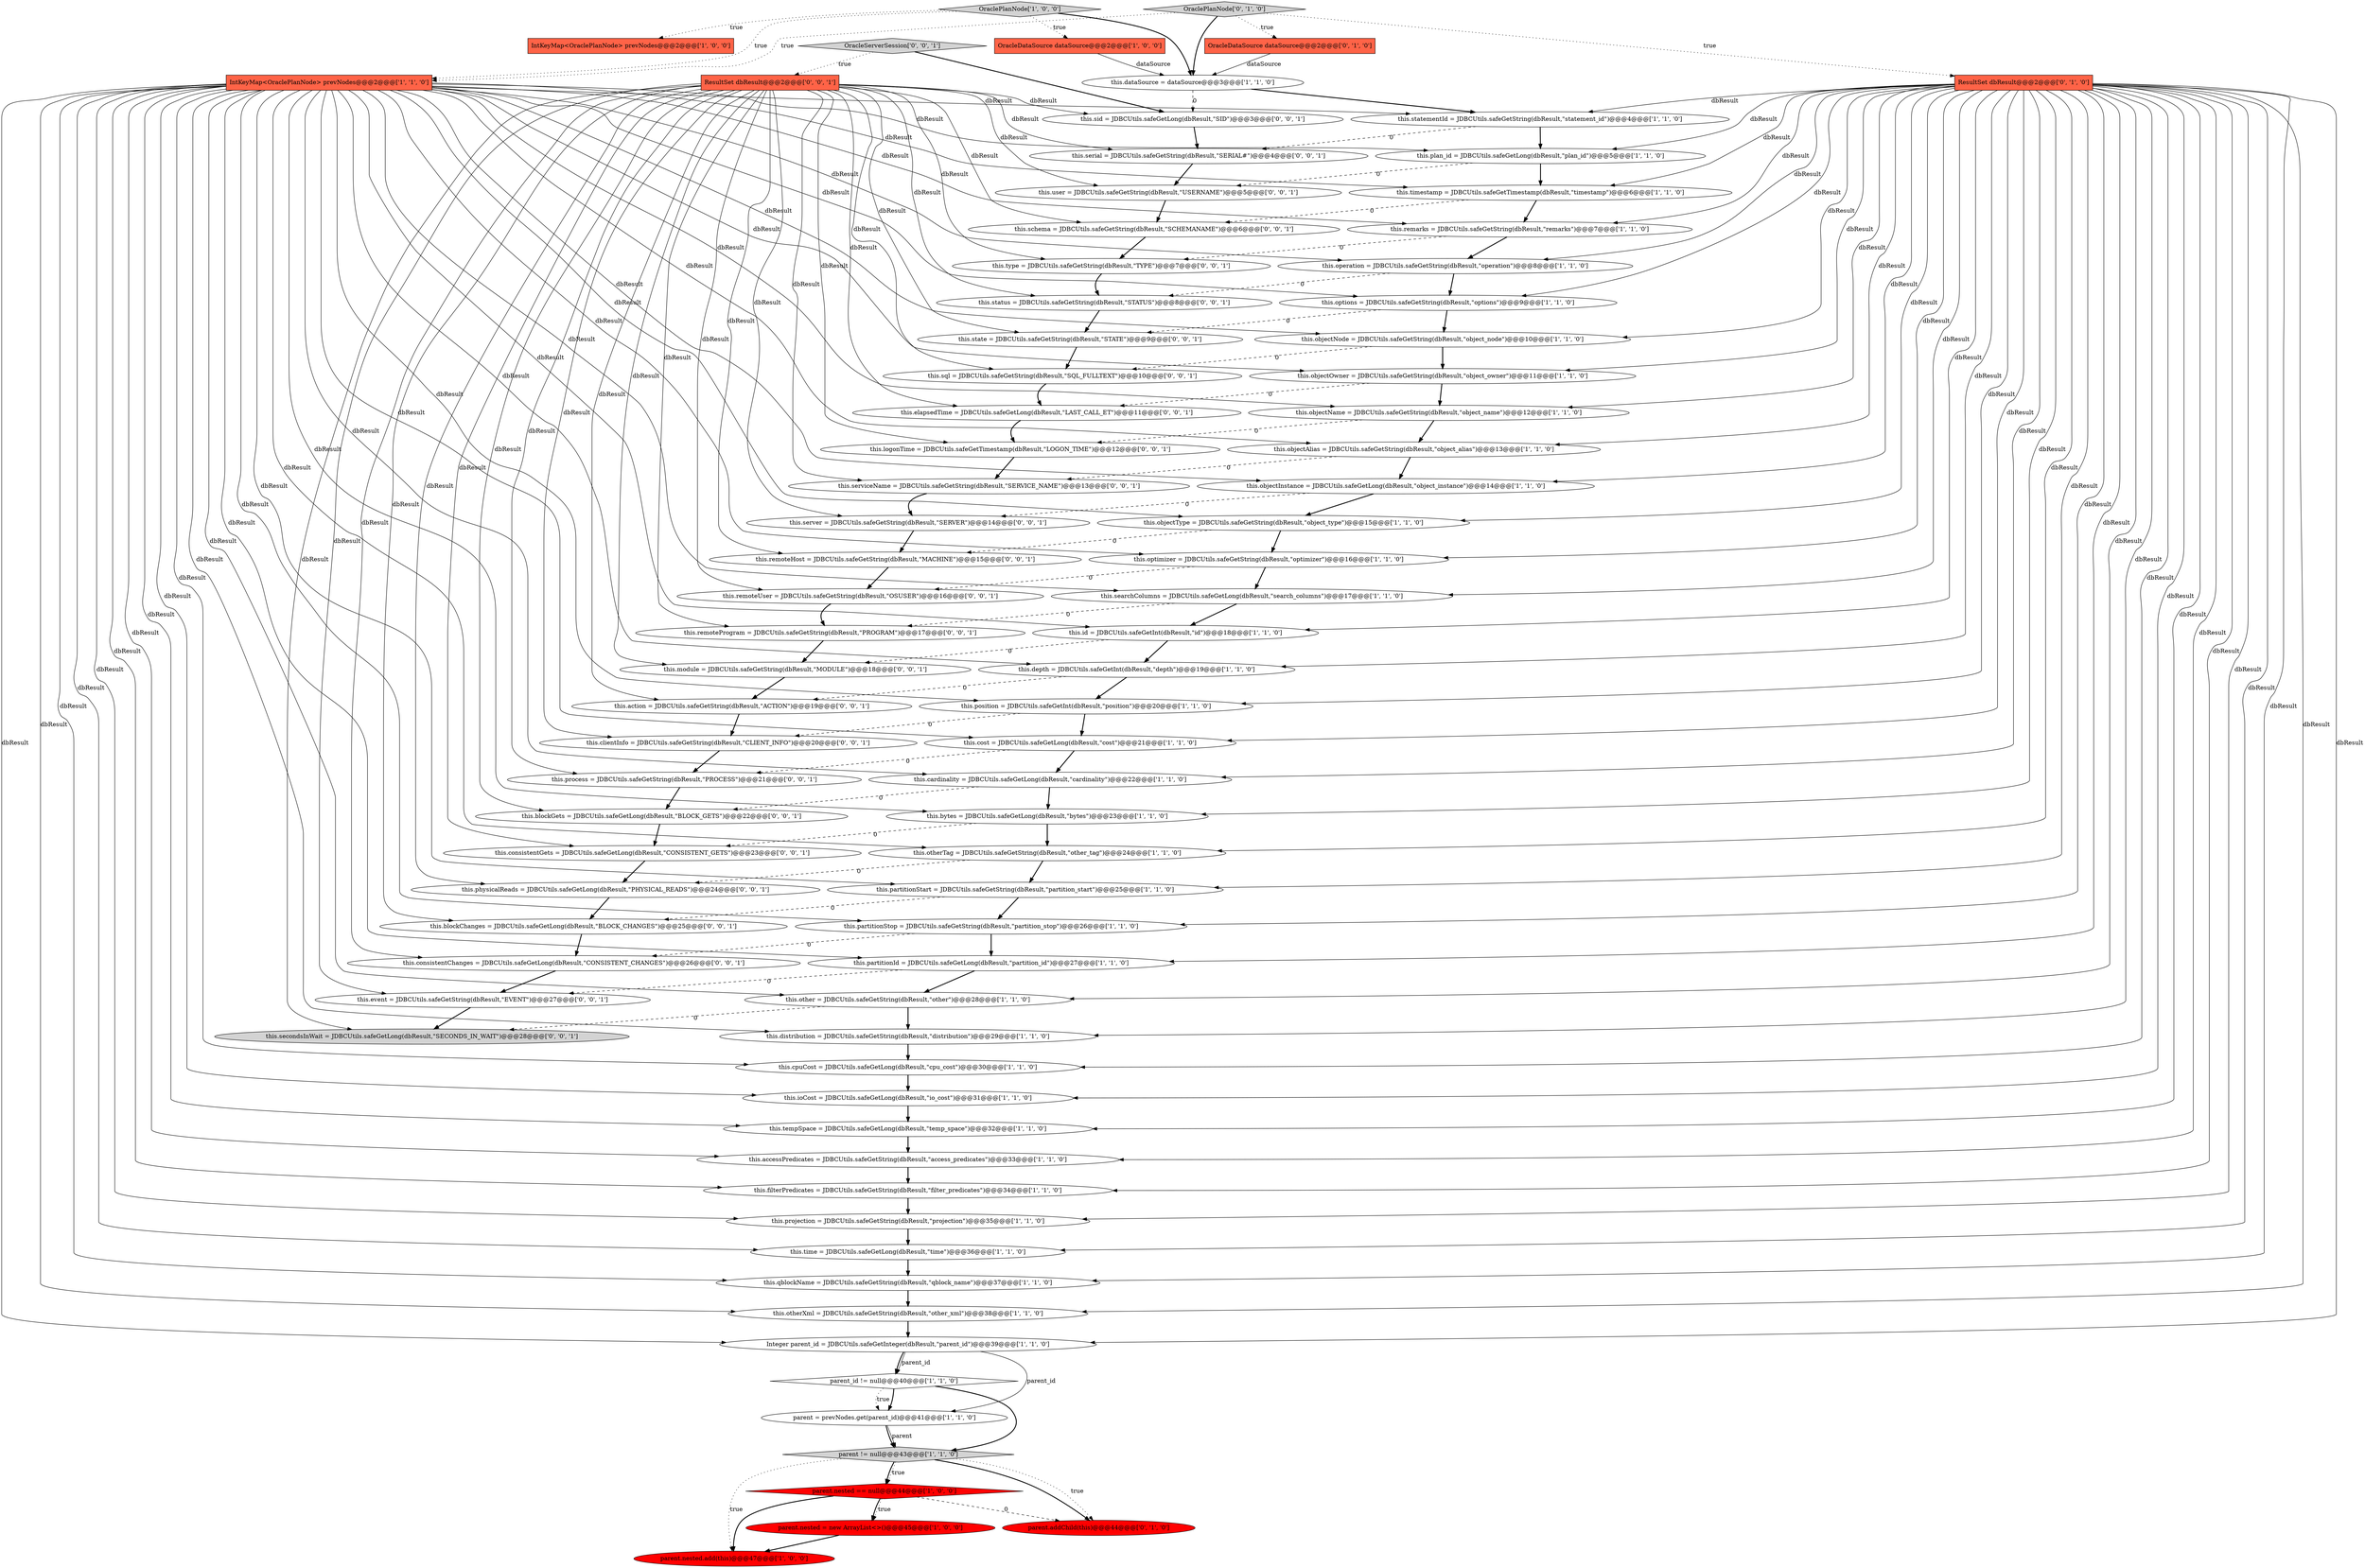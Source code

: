digraph {
30 [style = filled, label = "this.objectType = JDBCUtils.safeGetString(dbResult,\"object_type\")@@@15@@@['1', '1', '0']", fillcolor = white, shape = ellipse image = "AAA0AAABBB1BBB"];
58 [style = filled, label = "this.serviceName = JDBCUtils.safeGetString(dbResult,\"SERVICE_NAME\")@@@13@@@['0', '0', '1']", fillcolor = white, shape = ellipse image = "AAA0AAABBB3BBB"];
45 [style = filled, label = "OraclePlanNode['1', '0', '0']", fillcolor = lightgray, shape = diamond image = "AAA0AAABBB1BBB"];
16 [style = filled, label = "this.qblockName = JDBCUtils.safeGetString(dbResult,\"qblock_name\")@@@37@@@['1', '1', '0']", fillcolor = white, shape = ellipse image = "AAA0AAABBB1BBB"];
23 [style = filled, label = "this.partitionId = JDBCUtils.safeGetLong(dbResult,\"partition_id\")@@@27@@@['1', '1', '0']", fillcolor = white, shape = ellipse image = "AAA0AAABBB1BBB"];
29 [style = filled, label = "this.partitionStart = JDBCUtils.safeGetString(dbResult,\"partition_start\")@@@25@@@['1', '1', '0']", fillcolor = white, shape = ellipse image = "AAA0AAABBB1BBB"];
32 [style = filled, label = "this.distribution = JDBCUtils.safeGetString(dbResult,\"distribution\")@@@29@@@['1', '1', '0']", fillcolor = white, shape = ellipse image = "AAA0AAABBB1BBB"];
14 [style = filled, label = "this.operation = JDBCUtils.safeGetString(dbResult,\"operation\")@@@8@@@['1', '1', '0']", fillcolor = white, shape = ellipse image = "AAA0AAABBB1BBB"];
55 [style = filled, label = "this.status = JDBCUtils.safeGetString(dbResult,\"STATUS\")@@@8@@@['0', '0', '1']", fillcolor = white, shape = ellipse image = "AAA0AAABBB3BBB"];
24 [style = filled, label = "this.searchColumns = JDBCUtils.safeGetLong(dbResult,\"search_columns\")@@@17@@@['1', '1', '0']", fillcolor = white, shape = ellipse image = "AAA0AAABBB1BBB"];
51 [style = filled, label = "this.module = JDBCUtils.safeGetString(dbResult,\"MODULE\")@@@18@@@['0', '0', '1']", fillcolor = white, shape = ellipse image = "AAA0AAABBB3BBB"];
68 [style = filled, label = "OracleServerSession['0', '0', '1']", fillcolor = lightgray, shape = diamond image = "AAA0AAABBB3BBB"];
71 [style = filled, label = "this.consistentGets = JDBCUtils.safeGetLong(dbResult,\"CONSISTENT_GETS\")@@@23@@@['0', '0', '1']", fillcolor = white, shape = ellipse image = "AAA0AAABBB3BBB"];
59 [style = filled, label = "this.state = JDBCUtils.safeGetString(dbResult,\"STATE\")@@@9@@@['0', '0', '1']", fillcolor = white, shape = ellipse image = "AAA0AAABBB3BBB"];
35 [style = filled, label = "this.id = JDBCUtils.safeGetInt(dbResult,\"id\")@@@18@@@['1', '1', '0']", fillcolor = white, shape = ellipse image = "AAA0AAABBB1BBB"];
46 [style = filled, label = "this.dataSource = dataSource@@@3@@@['1', '1', '0']", fillcolor = white, shape = ellipse image = "AAA0AAABBB1BBB"];
67 [style = filled, label = "this.blockGets = JDBCUtils.safeGetLong(dbResult,\"BLOCK_GETS\")@@@22@@@['0', '0', '1']", fillcolor = white, shape = ellipse image = "AAA0AAABBB3BBB"];
11 [style = filled, label = "this.projection = JDBCUtils.safeGetString(dbResult,\"projection\")@@@35@@@['1', '1', '0']", fillcolor = white, shape = ellipse image = "AAA0AAABBB1BBB"];
18 [style = filled, label = "this.remarks = JDBCUtils.safeGetString(dbResult,\"remarks\")@@@7@@@['1', '1', '0']", fillcolor = white, shape = ellipse image = "AAA0AAABBB1BBB"];
44 [style = filled, label = "this.other = JDBCUtils.safeGetString(dbResult,\"other\")@@@28@@@['1', '1', '0']", fillcolor = white, shape = ellipse image = "AAA0AAABBB1BBB"];
61 [style = filled, label = "this.event = JDBCUtils.safeGetString(dbResult,\"EVENT\")@@@27@@@['0', '0', '1']", fillcolor = white, shape = ellipse image = "AAA0AAABBB3BBB"];
8 [style = filled, label = "this.objectName = JDBCUtils.safeGetString(dbResult,\"object_name\")@@@12@@@['1', '1', '0']", fillcolor = white, shape = ellipse image = "AAA0AAABBB1BBB"];
36 [style = filled, label = "this.cardinality = JDBCUtils.safeGetLong(dbResult,\"cardinality\")@@@22@@@['1', '1', '0']", fillcolor = white, shape = ellipse image = "AAA0AAABBB1BBB"];
56 [style = filled, label = "this.sql = JDBCUtils.safeGetString(dbResult,\"SQL_FULLTEXT\")@@@10@@@['0', '0', '1']", fillcolor = white, shape = ellipse image = "AAA0AAABBB3BBB"];
6 [style = filled, label = "this.otherXml = JDBCUtils.safeGetString(dbResult,\"other_xml\")@@@38@@@['1', '1', '0']", fillcolor = white, shape = ellipse image = "AAA0AAABBB1BBB"];
27 [style = filled, label = "IntKeyMap<OraclePlanNode> prevNodes@@@2@@@['1', '0', '0']", fillcolor = tomato, shape = box image = "AAA0AAABBB1BBB"];
49 [style = filled, label = "OracleDataSource dataSource@@@2@@@['0', '1', '0']", fillcolor = tomato, shape = box image = "AAA0AAABBB2BBB"];
60 [style = filled, label = "this.consistentChanges = JDBCUtils.safeGetLong(dbResult,\"CONSISTENT_CHANGES\")@@@26@@@['0', '0', '1']", fillcolor = white, shape = ellipse image = "AAA0AAABBB3BBB"];
72 [style = filled, label = "this.physicalReads = JDBCUtils.safeGetLong(dbResult,\"PHYSICAL_READS\")@@@24@@@['0', '0', '1']", fillcolor = white, shape = ellipse image = "AAA0AAABBB3BBB"];
31 [style = filled, label = "IntKeyMap<OraclePlanNode> prevNodes@@@2@@@['1', '1', '0']", fillcolor = tomato, shape = box image = "AAA0AAABBB1BBB"];
41 [style = filled, label = "parent = prevNodes.get(parent_id)@@@41@@@['1', '1', '0']", fillcolor = white, shape = ellipse image = "AAA0AAABBB1BBB"];
12 [style = filled, label = "this.optimizer = JDBCUtils.safeGetString(dbResult,\"optimizer\")@@@16@@@['1', '1', '0']", fillcolor = white, shape = ellipse image = "AAA0AAABBB1BBB"];
28 [style = filled, label = "this.plan_id = JDBCUtils.safeGetLong(dbResult,\"plan_id\")@@@5@@@['1', '1', '0']", fillcolor = white, shape = ellipse image = "AAA0AAABBB1BBB"];
42 [style = filled, label = "this.objectOwner = JDBCUtils.safeGetString(dbResult,\"object_owner\")@@@11@@@['1', '1', '0']", fillcolor = white, shape = ellipse image = "AAA0AAABBB1BBB"];
78 [style = filled, label = "this.sid = JDBCUtils.safeGetLong(dbResult,\"SID\")@@@3@@@['0', '0', '1']", fillcolor = white, shape = ellipse image = "AAA0AAABBB3BBB"];
13 [style = filled, label = "this.bytes = JDBCUtils.safeGetLong(dbResult,\"bytes\")@@@23@@@['1', '1', '0']", fillcolor = white, shape = ellipse image = "AAA0AAABBB1BBB"];
48 [style = filled, label = "ResultSet dbResult@@@2@@@['0', '1', '0']", fillcolor = tomato, shape = box image = "AAA0AAABBB2BBB"];
0 [style = filled, label = "this.otherTag = JDBCUtils.safeGetString(dbResult,\"other_tag\")@@@24@@@['1', '1', '0']", fillcolor = white, shape = ellipse image = "AAA0AAABBB1BBB"];
77 [style = filled, label = "this.blockChanges = JDBCUtils.safeGetLong(dbResult,\"BLOCK_CHANGES\")@@@25@@@['0', '0', '1']", fillcolor = white, shape = ellipse image = "AAA0AAABBB3BBB"];
33 [style = filled, label = "this.time = JDBCUtils.safeGetLong(dbResult,\"time\")@@@36@@@['1', '1', '0']", fillcolor = white, shape = ellipse image = "AAA0AAABBB1BBB"];
15 [style = filled, label = "this.options = JDBCUtils.safeGetString(dbResult,\"options\")@@@9@@@['1', '1', '0']", fillcolor = white, shape = ellipse image = "AAA0AAABBB1BBB"];
22 [style = filled, label = "parent_id != null@@@40@@@['1', '1', '0']", fillcolor = white, shape = diamond image = "AAA0AAABBB1BBB"];
40 [style = filled, label = "this.position = JDBCUtils.safeGetInt(dbResult,\"position\")@@@20@@@['1', '1', '0']", fillcolor = white, shape = ellipse image = "AAA0AAABBB1BBB"];
57 [style = filled, label = "this.logonTime = JDBCUtils.safeGetTimestamp(dbResult,\"LOGON_TIME\")@@@12@@@['0', '0', '1']", fillcolor = white, shape = ellipse image = "AAA0AAABBB3BBB"];
63 [style = filled, label = "this.type = JDBCUtils.safeGetString(dbResult,\"TYPE\")@@@7@@@['0', '0', '1']", fillcolor = white, shape = ellipse image = "AAA0AAABBB3BBB"];
65 [style = filled, label = "this.secondsInWait = JDBCUtils.safeGetLong(dbResult,\"SECONDS_IN_WAIT\")@@@28@@@['0', '0', '1']", fillcolor = lightgray, shape = ellipse image = "AAA0AAABBB3BBB"];
75 [style = filled, label = "this.serial = JDBCUtils.safeGetString(dbResult,\"SERIAL#\")@@@4@@@['0', '0', '1']", fillcolor = white, shape = ellipse image = "AAA0AAABBB3BBB"];
5 [style = filled, label = "this.ioCost = JDBCUtils.safeGetLong(dbResult,\"io_cost\")@@@31@@@['1', '1', '0']", fillcolor = white, shape = ellipse image = "AAA0AAABBB1BBB"];
39 [style = filled, label = "parent.nested.add(this)@@@47@@@['1', '0', '0']", fillcolor = red, shape = ellipse image = "AAA1AAABBB1BBB"];
76 [style = filled, label = "this.remoteUser = JDBCUtils.safeGetString(dbResult,\"OSUSER\")@@@16@@@['0', '0', '1']", fillcolor = white, shape = ellipse image = "AAA0AAABBB3BBB"];
66 [style = filled, label = "this.server = JDBCUtils.safeGetString(dbResult,\"SERVER\")@@@14@@@['0', '0', '1']", fillcolor = white, shape = ellipse image = "AAA0AAABBB3BBB"];
34 [style = filled, label = "parent.nested == null@@@44@@@['1', '0', '0']", fillcolor = red, shape = diamond image = "AAA1AAABBB1BBB"];
74 [style = filled, label = "this.elapsedTime = JDBCUtils.safeGetLong(dbResult,\"LAST_CALL_ET\")@@@11@@@['0', '0', '1']", fillcolor = white, shape = ellipse image = "AAA0AAABBB3BBB"];
2 [style = filled, label = "parent.nested = new ArrayList<>()@@@45@@@['1', '0', '0']", fillcolor = red, shape = ellipse image = "AAA1AAABBB1BBB"];
10 [style = filled, label = "this.depth = JDBCUtils.safeGetInt(dbResult,\"depth\")@@@19@@@['1', '1', '0']", fillcolor = white, shape = ellipse image = "AAA0AAABBB1BBB"];
19 [style = filled, label = "this.accessPredicates = JDBCUtils.safeGetString(dbResult,\"access_predicates\")@@@33@@@['1', '1', '0']", fillcolor = white, shape = ellipse image = "AAA0AAABBB1BBB"];
4 [style = filled, label = "this.cost = JDBCUtils.safeGetLong(dbResult,\"cost\")@@@21@@@['1', '1', '0']", fillcolor = white, shape = ellipse image = "AAA0AAABBB1BBB"];
9 [style = filled, label = "this.partitionStop = JDBCUtils.safeGetString(dbResult,\"partition_stop\")@@@26@@@['1', '1', '0']", fillcolor = white, shape = ellipse image = "AAA0AAABBB1BBB"];
20 [style = filled, label = "this.filterPredicates = JDBCUtils.safeGetString(dbResult,\"filter_predicates\")@@@34@@@['1', '1', '0']", fillcolor = white, shape = ellipse image = "AAA0AAABBB1BBB"];
37 [style = filled, label = "this.cpuCost = JDBCUtils.safeGetLong(dbResult,\"cpu_cost\")@@@30@@@['1', '1', '0']", fillcolor = white, shape = ellipse image = "AAA0AAABBB1BBB"];
62 [style = filled, label = "this.schema = JDBCUtils.safeGetString(dbResult,\"SCHEMANAME\")@@@6@@@['0', '0', '1']", fillcolor = white, shape = ellipse image = "AAA0AAABBB3BBB"];
54 [style = filled, label = "this.remoteHost = JDBCUtils.safeGetString(dbResult,\"MACHINE\")@@@15@@@['0', '0', '1']", fillcolor = white, shape = ellipse image = "AAA0AAABBB3BBB"];
25 [style = filled, label = "this.timestamp = JDBCUtils.safeGetTimestamp(dbResult,\"timestamp\")@@@6@@@['1', '1', '0']", fillcolor = white, shape = ellipse image = "AAA0AAABBB1BBB"];
50 [style = filled, label = "OraclePlanNode['0', '1', '0']", fillcolor = lightgray, shape = diamond image = "AAA0AAABBB2BBB"];
17 [style = filled, label = "this.statementId = JDBCUtils.safeGetString(dbResult,\"statement_id\")@@@4@@@['1', '1', '0']", fillcolor = white, shape = ellipse image = "AAA0AAABBB1BBB"];
7 [style = filled, label = "this.objectAlias = JDBCUtils.safeGetString(dbResult,\"object_alias\")@@@13@@@['1', '1', '0']", fillcolor = white, shape = ellipse image = "AAA0AAABBB1BBB"];
47 [style = filled, label = "parent.addChild(this)@@@44@@@['0', '1', '0']", fillcolor = red, shape = ellipse image = "AAA1AAABBB2BBB"];
1 [style = filled, label = "this.tempSpace = JDBCUtils.safeGetLong(dbResult,\"temp_space\")@@@32@@@['1', '1', '0']", fillcolor = white, shape = ellipse image = "AAA0AAABBB1BBB"];
3 [style = filled, label = "this.objectInstance = JDBCUtils.safeGetLong(dbResult,\"object_instance\")@@@14@@@['1', '1', '0']", fillcolor = white, shape = ellipse image = "AAA0AAABBB1BBB"];
64 [style = filled, label = "this.action = JDBCUtils.safeGetString(dbResult,\"ACTION\")@@@19@@@['0', '0', '1']", fillcolor = white, shape = ellipse image = "AAA0AAABBB3BBB"];
69 [style = filled, label = "ResultSet dbResult@@@2@@@['0', '0', '1']", fillcolor = tomato, shape = box image = "AAA0AAABBB3BBB"];
52 [style = filled, label = "this.user = JDBCUtils.safeGetString(dbResult,\"USERNAME\")@@@5@@@['0', '0', '1']", fillcolor = white, shape = ellipse image = "AAA0AAABBB3BBB"];
43 [style = filled, label = "this.objectNode = JDBCUtils.safeGetString(dbResult,\"object_node\")@@@10@@@['1', '1', '0']", fillcolor = white, shape = ellipse image = "AAA0AAABBB1BBB"];
26 [style = filled, label = "Integer parent_id = JDBCUtils.safeGetInteger(dbResult,\"parent_id\")@@@39@@@['1', '1', '0']", fillcolor = white, shape = ellipse image = "AAA0AAABBB1BBB"];
53 [style = filled, label = "this.clientInfo = JDBCUtils.safeGetString(dbResult,\"CLIENT_INFO\")@@@20@@@['0', '0', '1']", fillcolor = white, shape = ellipse image = "AAA0AAABBB3BBB"];
21 [style = filled, label = "OracleDataSource dataSource@@@2@@@['1', '0', '0']", fillcolor = tomato, shape = box image = "AAA0AAABBB1BBB"];
73 [style = filled, label = "this.process = JDBCUtils.safeGetString(dbResult,\"PROCESS\")@@@21@@@['0', '0', '1']", fillcolor = white, shape = ellipse image = "AAA0AAABBB3BBB"];
38 [style = filled, label = "parent != null@@@43@@@['1', '1', '0']", fillcolor = lightgray, shape = diamond image = "AAA0AAABBB1BBB"];
70 [style = filled, label = "this.remoteProgram = JDBCUtils.safeGetString(dbResult,\"PROGRAM\")@@@17@@@['0', '0', '1']", fillcolor = white, shape = ellipse image = "AAA0AAABBB3BBB"];
40->4 [style = bold, label=""];
45->27 [style = dotted, label="true"];
48->42 [style = solid, label="dbResult"];
31->4 [style = solid, label="dbResult"];
31->12 [style = solid, label="dbResult"];
31->24 [style = solid, label="dbResult"];
32->37 [style = bold, label=""];
31->36 [style = solid, label="dbResult"];
31->30 [style = solid, label="dbResult"];
38->34 [style = dotted, label="true"];
26->41 [style = solid, label="parent_id"];
23->61 [style = dashed, label="0"];
43->42 [style = bold, label=""];
38->39 [style = dotted, label="true"];
42->74 [style = dashed, label="0"];
4->73 [style = dashed, label="0"];
68->69 [style = dotted, label="true"];
64->53 [style = bold, label=""];
31->6 [style = solid, label="dbResult"];
34->2 [style = dotted, label="true"];
57->58 [style = bold, label=""];
48->9 [style = solid, label="dbResult"];
67->71 [style = bold, label=""];
31->43 [style = solid, label="dbResult"];
48->14 [style = solid, label="dbResult"];
70->51 [style = bold, label=""];
26->22 [style = bold, label=""];
43->56 [style = dashed, label="0"];
48->40 [style = solid, label="dbResult"];
37->5 [style = bold, label=""];
54->76 [style = bold, label=""];
69->64 [style = solid, label="dbResult"];
63->55 [style = bold, label=""];
31->40 [style = solid, label="dbResult"];
34->2 [style = bold, label=""];
15->59 [style = dashed, label="0"];
3->66 [style = dashed, label="0"];
78->75 [style = bold, label=""];
50->48 [style = dotted, label="true"];
31->3 [style = solid, label="dbResult"];
77->60 [style = bold, label=""];
11->33 [style = bold, label=""];
75->52 [style = bold, label=""];
48->29 [style = solid, label="dbResult"];
28->25 [style = bold, label=""];
68->78 [style = bold, label=""];
31->37 [style = solid, label="dbResult"];
35->10 [style = bold, label=""];
4->36 [style = bold, label=""];
9->60 [style = dashed, label="0"];
48->44 [style = solid, label="dbResult"];
31->32 [style = solid, label="dbResult"];
69->71 [style = solid, label="dbResult"];
31->9 [style = solid, label="dbResult"];
3->30 [style = bold, label=""];
31->1 [style = solid, label="dbResult"];
69->74 [style = solid, label="dbResult"];
31->5 [style = solid, label="dbResult"];
48->13 [style = solid, label="dbResult"];
28->52 [style = dashed, label="0"];
69->65 [style = solid, label="dbResult"];
48->43 [style = solid, label="dbResult"];
23->44 [style = bold, label=""];
31->10 [style = solid, label="dbResult"];
69->56 [style = solid, label="dbResult"];
33->16 [style = bold, label=""];
73->67 [style = bold, label=""];
48->10 [style = solid, label="dbResult"];
48->15 [style = solid, label="dbResult"];
31->8 [style = solid, label="dbResult"];
55->59 [style = bold, label=""];
36->67 [style = dashed, label="0"];
0->72 [style = dashed, label="0"];
69->58 [style = solid, label="dbResult"];
19->20 [style = bold, label=""];
16->6 [style = bold, label=""];
72->77 [style = bold, label=""];
18->63 [style = dashed, label="0"];
7->58 [style = dashed, label="0"];
22->41 [style = bold, label=""];
12->76 [style = dashed, label="0"];
69->59 [style = solid, label="dbResult"];
69->61 [style = solid, label="dbResult"];
0->29 [style = bold, label=""];
48->26 [style = solid, label="dbResult"];
31->18 [style = solid, label="dbResult"];
48->35 [style = solid, label="dbResult"];
66->54 [style = bold, label=""];
40->53 [style = dashed, label="0"];
41->38 [style = solid, label="parent"];
31->29 [style = solid, label="dbResult"];
2->39 [style = bold, label=""];
69->67 [style = solid, label="dbResult"];
31->11 [style = solid, label="dbResult"];
5->1 [style = bold, label=""];
22->38 [style = bold, label=""];
31->26 [style = solid, label="dbResult"];
48->32 [style = solid, label="dbResult"];
48->11 [style = solid, label="dbResult"];
48->25 [style = solid, label="dbResult"];
48->12 [style = solid, label="dbResult"];
69->54 [style = solid, label="dbResult"];
69->70 [style = solid, label="dbResult"];
69->60 [style = solid, label="dbResult"];
44->32 [style = bold, label=""];
48->17 [style = solid, label="dbResult"];
48->23 [style = solid, label="dbResult"];
17->75 [style = dashed, label="0"];
38->47 [style = bold, label=""];
41->38 [style = bold, label=""];
14->15 [style = bold, label=""];
52->62 [style = bold, label=""];
31->28 [style = solid, label="dbResult"];
69->63 [style = solid, label="dbResult"];
45->46 [style = bold, label=""];
13->71 [style = dashed, label="0"];
1->19 [style = bold, label=""];
59->56 [style = bold, label=""];
69->52 [style = solid, label="dbResult"];
69->77 [style = solid, label="dbResult"];
13->0 [style = bold, label=""];
45->31 [style = dotted, label="true"];
50->49 [style = dotted, label="true"];
48->19 [style = solid, label="dbResult"];
48->6 [style = solid, label="dbResult"];
69->53 [style = solid, label="dbResult"];
6->26 [style = bold, label=""];
48->5 [style = solid, label="dbResult"];
48->30 [style = solid, label="dbResult"];
69->73 [style = solid, label="dbResult"];
46->78 [style = dashed, label="0"];
61->65 [style = bold, label=""];
10->64 [style = dashed, label="0"];
42->8 [style = bold, label=""];
25->18 [style = bold, label=""];
8->57 [style = dashed, label="0"];
48->1 [style = solid, label="dbResult"];
31->15 [style = solid, label="dbResult"];
12->24 [style = bold, label=""];
48->8 [style = solid, label="dbResult"];
69->55 [style = solid, label="dbResult"];
29->77 [style = dashed, label="0"];
48->24 [style = solid, label="dbResult"];
58->66 [style = bold, label=""];
71->72 [style = bold, label=""];
25->62 [style = dashed, label="0"];
31->14 [style = solid, label="dbResult"];
69->66 [style = solid, label="dbResult"];
30->12 [style = bold, label=""];
36->13 [style = bold, label=""];
60->61 [style = bold, label=""];
31->17 [style = solid, label="dbResult"];
31->25 [style = solid, label="dbResult"];
51->64 [style = bold, label=""];
22->41 [style = dotted, label="true"];
21->46 [style = solid, label="dataSource"];
48->4 [style = solid, label="dbResult"];
34->39 [style = bold, label=""];
15->43 [style = bold, label=""];
14->55 [style = dashed, label="0"];
38->34 [style = bold, label=""];
31->16 [style = solid, label="dbResult"];
10->40 [style = bold, label=""];
76->70 [style = bold, label=""];
56->74 [style = bold, label=""];
31->7 [style = solid, label="dbResult"];
69->62 [style = solid, label="dbResult"];
69->76 [style = solid, label="dbResult"];
48->0 [style = solid, label="dbResult"];
20->11 [style = bold, label=""];
48->33 [style = solid, label="dbResult"];
48->3 [style = solid, label="dbResult"];
44->65 [style = dashed, label="0"];
31->0 [style = solid, label="dbResult"];
48->16 [style = solid, label="dbResult"];
24->35 [style = bold, label=""];
26->22 [style = solid, label="parent_id"];
50->46 [style = bold, label=""];
31->44 [style = solid, label="dbResult"];
29->9 [style = bold, label=""];
74->57 [style = bold, label=""];
31->42 [style = solid, label="dbResult"];
62->63 [style = bold, label=""];
24->70 [style = dashed, label="0"];
48->37 [style = solid, label="dbResult"];
69->75 [style = solid, label="dbResult"];
34->47 [style = dashed, label="0"];
53->73 [style = bold, label=""];
31->20 [style = solid, label="dbResult"];
31->33 [style = solid, label="dbResult"];
69->51 [style = solid, label="dbResult"];
31->19 [style = solid, label="dbResult"];
35->51 [style = dashed, label="0"];
7->3 [style = bold, label=""];
8->7 [style = bold, label=""];
31->35 [style = solid, label="dbResult"];
9->23 [style = bold, label=""];
49->46 [style = solid, label="dataSource"];
48->20 [style = solid, label="dbResult"];
17->28 [style = bold, label=""];
50->31 [style = dotted, label="true"];
30->54 [style = dashed, label="0"];
31->13 [style = solid, label="dbResult"];
48->28 [style = solid, label="dbResult"];
48->7 [style = solid, label="dbResult"];
69->78 [style = solid, label="dbResult"];
38->47 [style = dotted, label="true"];
45->21 [style = dotted, label="true"];
48->36 [style = solid, label="dbResult"];
69->72 [style = solid, label="dbResult"];
46->17 [style = bold, label=""];
18->14 [style = bold, label=""];
31->23 [style = solid, label="dbResult"];
48->18 [style = solid, label="dbResult"];
69->57 [style = solid, label="dbResult"];
}
